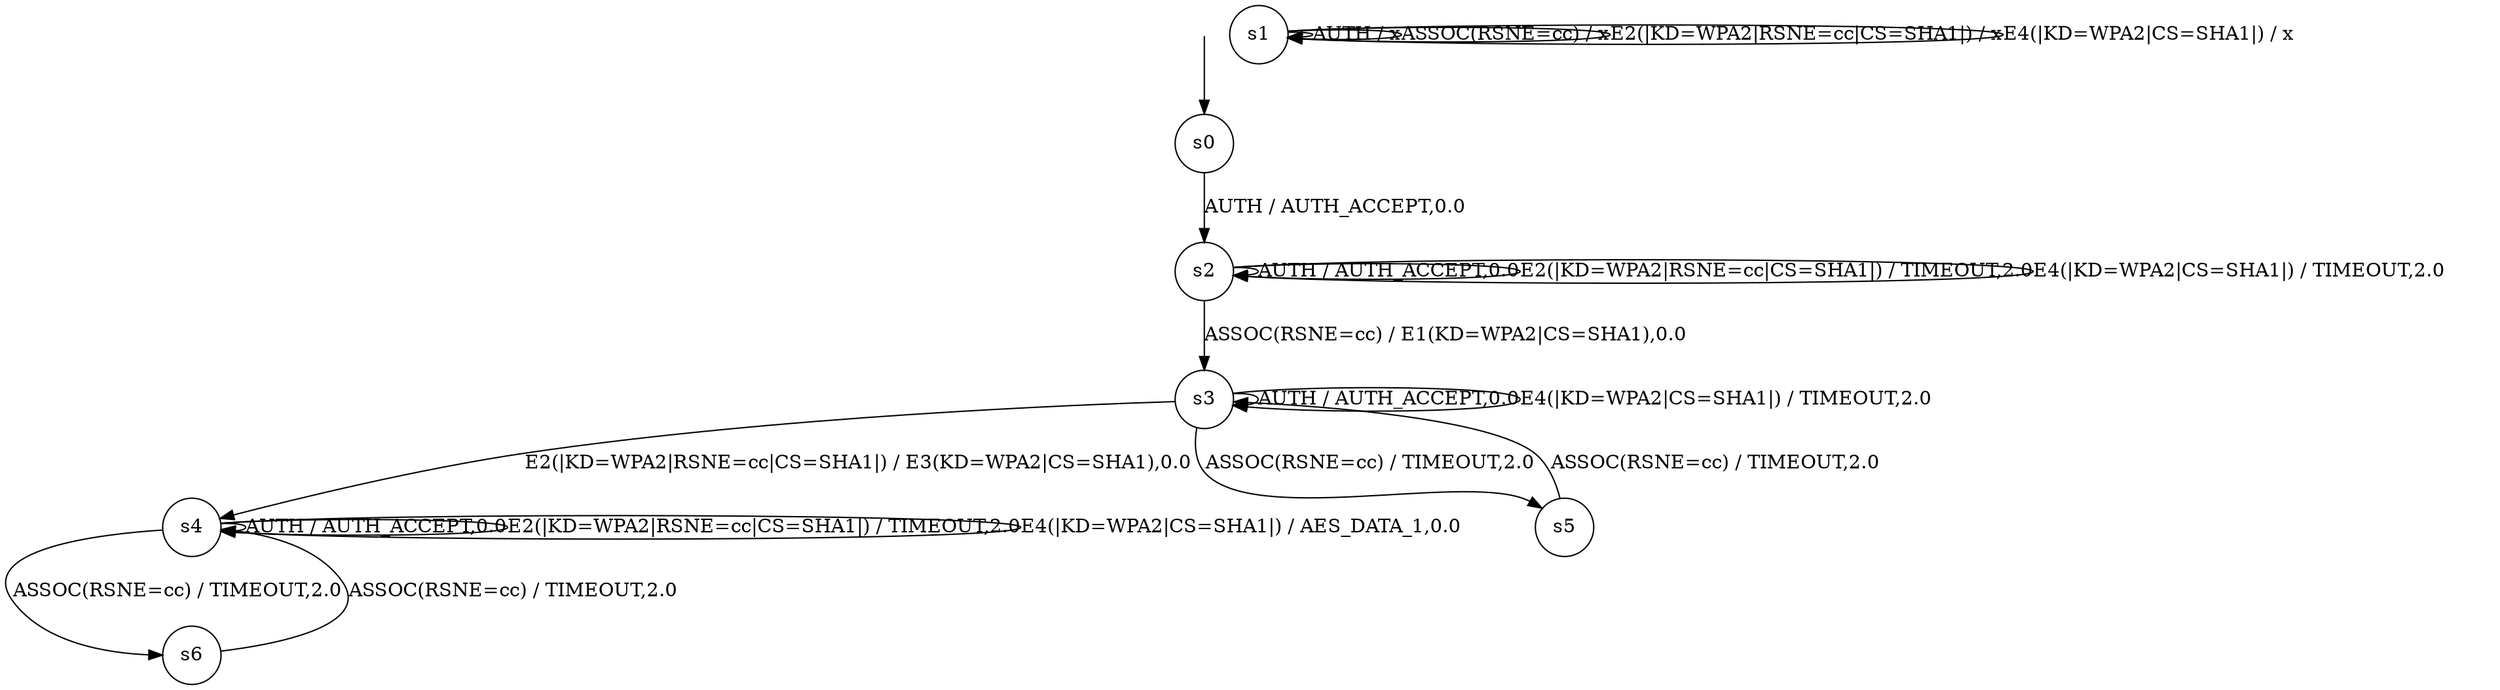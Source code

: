 digraph g {

	s0 [shape="circle" label="s0"];
	s1 [shape="circle" label="s1"];
	s2 [shape="circle" label="s2"];
	s3 [shape="circle" label="s3"];
	s4 [shape="circle" label="s4"];
	s5 [shape="circle" label="s5"];
	s6 [shape="circle" label="s6"];
	s0 -> s2 [label="AUTH / AUTH_ACCEPT,0.0"];
	s1 -> s1 [label="AUTH / x"];
	s1 -> s1 [label="ASSOC(RSNE=cc) / x"];
	s1 -> s1 [label="E2(|KD=WPA2|RSNE=cc|CS=SHA1|) / x"];
	s1 -> s1 [label="E4(|KD=WPA2|CS=SHA1|) / x"];
	s2 -> s2 [label="AUTH / AUTH_ACCEPT,0.0"];
	s2 -> s3 [label="ASSOC(RSNE=cc) / E1(KD=WPA2|CS=SHA1),0.0"];
	s2 -> s2 [label="E2(|KD=WPA2|RSNE=cc|CS=SHA1|) / TIMEOUT,2.0"];
	s2 -> s2 [label="E4(|KD=WPA2|CS=SHA1|) / TIMEOUT,2.0"];
	s3 -> s3 [label="AUTH / AUTH_ACCEPT,0.0"];
	s3 -> s5 [label="ASSOC(RSNE=cc) / TIMEOUT,2.0"];
	s3 -> s4 [label="E2(|KD=WPA2|RSNE=cc|CS=SHA1|) / E3(KD=WPA2|CS=SHA1),0.0"];
	s3 -> s3 [label="E4(|KD=WPA2|CS=SHA1|) / TIMEOUT,2.0"];
	s4 -> s4 [label="AUTH / AUTH_ACCEPT,0.0"];
	s4 -> s6 [label="ASSOC(RSNE=cc) / TIMEOUT,2.0"];
	s4 -> s4 [label="E2(|KD=WPA2|RSNE=cc|CS=SHA1|) / TIMEOUT,2.0"];
	s4 -> s4 [label="E4(|KD=WPA2|CS=SHA1|) / AES_DATA_1,0.0"];
	s5 -> s3 [label="ASSOC(RSNE=cc) / TIMEOUT,2.0"];
	s6 -> s4 [label="ASSOC(RSNE=cc) / TIMEOUT,2.0"];

__start0 [label="" shape="none" width="0" height="0"];
__start0 -> s0;

}
